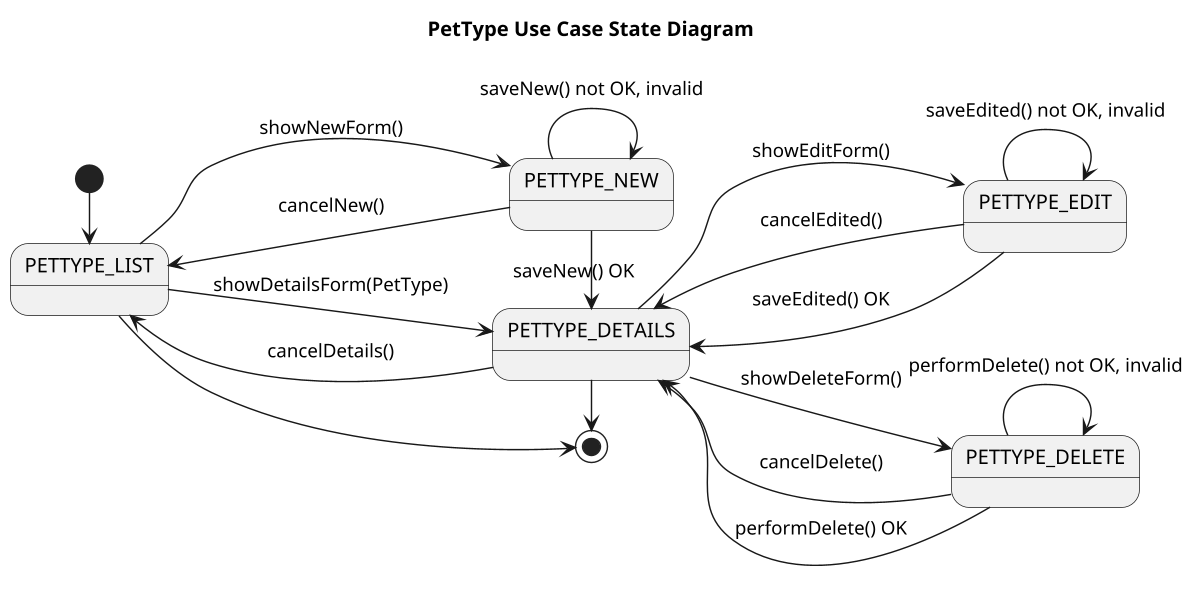 @startuml

title PetType Use Case State Diagram

'https://plantuml.com/state-diagram

left to right direction
'top to bottom direction

scale 1200 width

[*] -> PETTYPE_LIST

PETTYPE_LIST --> PETTYPE_NEW : showNewForm()
PETTYPE_NEW --> PETTYPE_LIST: cancelNew()
state PETTYPE_NEW {
    PETTYPE_NEW --> PETTYPE_NEW : saveNew() not OK, invalid
}
PETTYPE_NEW -> PETTYPE_DETAILS: saveNew() OK

PETTYPE_LIST --> PETTYPE_DETAILS: showDetailsForm(PetType)
PETTYPE_DETAILS --> PETTYPE_LIST : cancelDetails()

PETTYPE_DETAILS --> PETTYPE_EDIT: showEditForm()
PETTYPE_EDIT --> PETTYPE_DETAILS: cancelEdited()
state PETTYPE_EDIT {
    PETTYPE_EDIT --> PETTYPE_EDIT: saveEdited() not OK, invalid
}
PETTYPE_EDIT --> PETTYPE_DETAILS: saveEdited() OK

PETTYPE_DETAILS --> PETTYPE_DELETE: showDeleteForm()
PETTYPE_DELETE --> PETTYPE_DETAILS: cancelDelete()
state PETTYPE_DELETE {
    PETTYPE_DELETE --> PETTYPE_DELETE: performDelete() not OK, invalid
}
PETTYPE_DELETE --> PETTYPE_DETAILS: performDelete() OK

PETTYPE_LIST -> [*]
PETTYPE_DETAILS -> [*]

@enduml